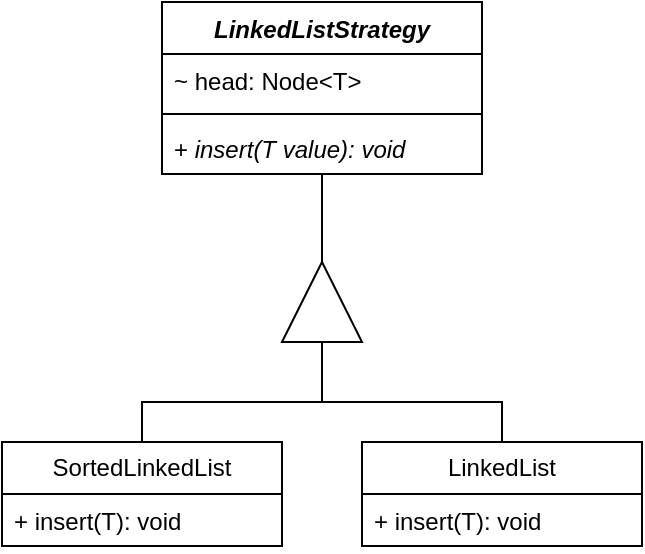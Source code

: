 <mxfile version="24.6.5" type="device">
  <diagram name="Page-1" id="c4acf3e9-155e-7222-9cf6-157b1a14988f">
    <mxGraphModel dx="1394" dy="751" grid="1" gridSize="10" guides="1" tooltips="1" connect="1" arrows="1" fold="1" page="1" pageScale="1" pageWidth="850" pageHeight="1100" background="none" math="0" shadow="0">
      <root>
        <mxCell id="0" />
        <mxCell id="1" parent="0" />
        <mxCell id="bKtA1S6GqMZanXuYI8Mx-5" value="&lt;i&gt;LinkedListStrategy&lt;/i&gt;" style="swimlane;fontStyle=1;align=center;verticalAlign=top;childLayout=stackLayout;horizontal=1;startSize=26;horizontalStack=0;resizeParent=1;resizeParentMax=0;resizeLast=0;collapsible=1;marginBottom=0;whiteSpace=wrap;html=1;" vertex="1" parent="1">
          <mxGeometry x="300" y="230" width="160" height="86" as="geometry" />
        </mxCell>
        <mxCell id="bKtA1S6GqMZanXuYI8Mx-6" value="~ head: Node&amp;lt;T&amp;gt;" style="text;strokeColor=none;fillColor=none;align=left;verticalAlign=top;spacingLeft=4;spacingRight=4;overflow=hidden;rotatable=0;points=[[0,0.5],[1,0.5]];portConstraint=eastwest;whiteSpace=wrap;html=1;" vertex="1" parent="bKtA1S6GqMZanXuYI8Mx-5">
          <mxGeometry y="26" width="160" height="26" as="geometry" />
        </mxCell>
        <mxCell id="bKtA1S6GqMZanXuYI8Mx-7" value="" style="line;strokeWidth=1;fillColor=none;align=left;verticalAlign=middle;spacingTop=-1;spacingLeft=3;spacingRight=3;rotatable=0;labelPosition=right;points=[];portConstraint=eastwest;strokeColor=inherit;" vertex="1" parent="bKtA1S6GqMZanXuYI8Mx-5">
          <mxGeometry y="52" width="160" height="8" as="geometry" />
        </mxCell>
        <mxCell id="bKtA1S6GqMZanXuYI8Mx-8" value="+ &lt;i&gt;insert(T value): void&lt;/i&gt;" style="text;strokeColor=none;fillColor=none;align=left;verticalAlign=top;spacingLeft=4;spacingRight=4;overflow=hidden;rotatable=0;points=[[0,0.5],[1,0.5]];portConstraint=eastwest;whiteSpace=wrap;html=1;" vertex="1" parent="bKtA1S6GqMZanXuYI8Mx-5">
          <mxGeometry y="60" width="160" height="26" as="geometry" />
        </mxCell>
        <mxCell id="bKtA1S6GqMZanXuYI8Mx-11" style="edgeStyle=orthogonalEdgeStyle;rounded=0;orthogonalLoop=1;jettySize=auto;html=1;entryX=0.5;entryY=1;entryDx=0;entryDy=0;endArrow=none;endFill=0;" edge="1" parent="1" source="bKtA1S6GqMZanXuYI8Mx-9" target="bKtA1S6GqMZanXuYI8Mx-5">
          <mxGeometry relative="1" as="geometry" />
        </mxCell>
        <mxCell id="bKtA1S6GqMZanXuYI8Mx-9" value="" style="triangle;whiteSpace=wrap;html=1;rotation=-90;" vertex="1" parent="1">
          <mxGeometry x="360" y="360" width="40" height="40" as="geometry" />
        </mxCell>
        <mxCell id="bKtA1S6GqMZanXuYI8Mx-16" style="edgeStyle=orthogonalEdgeStyle;rounded=0;orthogonalLoop=1;jettySize=auto;html=1;entryX=0;entryY=0.5;entryDx=0;entryDy=0;endArrow=none;endFill=0;" edge="1" parent="1" source="bKtA1S6GqMZanXuYI8Mx-12" target="bKtA1S6GqMZanXuYI8Mx-9">
          <mxGeometry relative="1" as="geometry">
            <Array as="points">
              <mxPoint x="290" y="430" />
              <mxPoint x="380" y="430" />
            </Array>
          </mxGeometry>
        </mxCell>
        <mxCell id="bKtA1S6GqMZanXuYI8Mx-12" value="&lt;div&gt;SortedLinkedList&lt;/div&gt;" style="swimlane;fontStyle=0;childLayout=stackLayout;horizontal=1;startSize=26;fillColor=none;horizontalStack=0;resizeParent=1;resizeParentMax=0;resizeLast=0;collapsible=1;marginBottom=0;whiteSpace=wrap;html=1;" vertex="1" parent="1">
          <mxGeometry x="220" y="450" width="140" height="52" as="geometry" />
        </mxCell>
        <mxCell id="bKtA1S6GqMZanXuYI8Mx-13" value="+ insert(T): void" style="text;strokeColor=none;fillColor=none;align=left;verticalAlign=top;spacingLeft=4;spacingRight=4;overflow=hidden;rotatable=0;points=[[0,0.5],[1,0.5]];portConstraint=eastwest;whiteSpace=wrap;html=1;" vertex="1" parent="bKtA1S6GqMZanXuYI8Mx-12">
          <mxGeometry y="26" width="140" height="26" as="geometry" />
        </mxCell>
        <mxCell id="bKtA1S6GqMZanXuYI8Mx-20" style="edgeStyle=orthogonalEdgeStyle;rounded=0;orthogonalLoop=1;jettySize=auto;html=1;endArrow=none;endFill=0;" edge="1" parent="1" source="bKtA1S6GqMZanXuYI8Mx-17" target="bKtA1S6GqMZanXuYI8Mx-9">
          <mxGeometry relative="1" as="geometry">
            <Array as="points">
              <mxPoint x="470" y="430" />
              <mxPoint x="380" y="430" />
            </Array>
          </mxGeometry>
        </mxCell>
        <mxCell id="bKtA1S6GqMZanXuYI8Mx-17" value="&lt;div&gt;LinkedList&lt;/div&gt;" style="swimlane;fontStyle=0;childLayout=stackLayout;horizontal=1;startSize=26;fillColor=none;horizontalStack=0;resizeParent=1;resizeParentMax=0;resizeLast=0;collapsible=1;marginBottom=0;whiteSpace=wrap;html=1;" vertex="1" parent="1">
          <mxGeometry x="400" y="450" width="140" height="52" as="geometry" />
        </mxCell>
        <mxCell id="bKtA1S6GqMZanXuYI8Mx-18" value="+ insert(T): void" style="text;strokeColor=none;fillColor=none;align=left;verticalAlign=top;spacingLeft=4;spacingRight=4;overflow=hidden;rotatable=0;points=[[0,0.5],[1,0.5]];portConstraint=eastwest;whiteSpace=wrap;html=1;" vertex="1" parent="bKtA1S6GqMZanXuYI8Mx-17">
          <mxGeometry y="26" width="140" height="26" as="geometry" />
        </mxCell>
      </root>
    </mxGraphModel>
  </diagram>
</mxfile>
